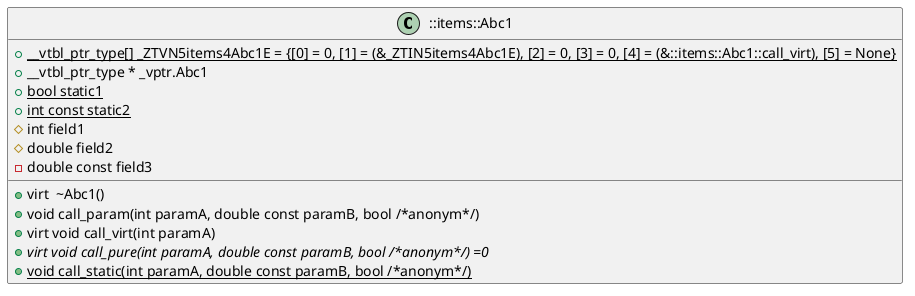 @startuml

class "::items::Abc1" as item_0 {
    {field} {static} + __vtbl_ptr_type[] _ZTVN5items4Abc1E = {[0] = 0, [1] = (&_ZTIN5items4Abc1E), [2] = 0, [3] = 0, [4] = (&::items::Abc1::call_virt), [5] = None}
    {field} + __vtbl_ptr_type * _vptr.Abc1
    {field} {static} + bool static1
    {field} {static} + int const static2
    {field} # int field1
    {field} # double field2
    {field} - double const field3
    {method} +virt  ~Abc1() 
    {method} + void call_param(int paramA, double const paramB, bool /*anonym*/) 
    {method} +virt void call_virt(int paramA) 
    {method} {abstract} +virt void call_pure(int paramA, double const paramB, bool /*anonym*/) =0
    {method} {static} + void call_static(int paramA, double const paramB, bool /*anonym*/) 
}


@enduml
